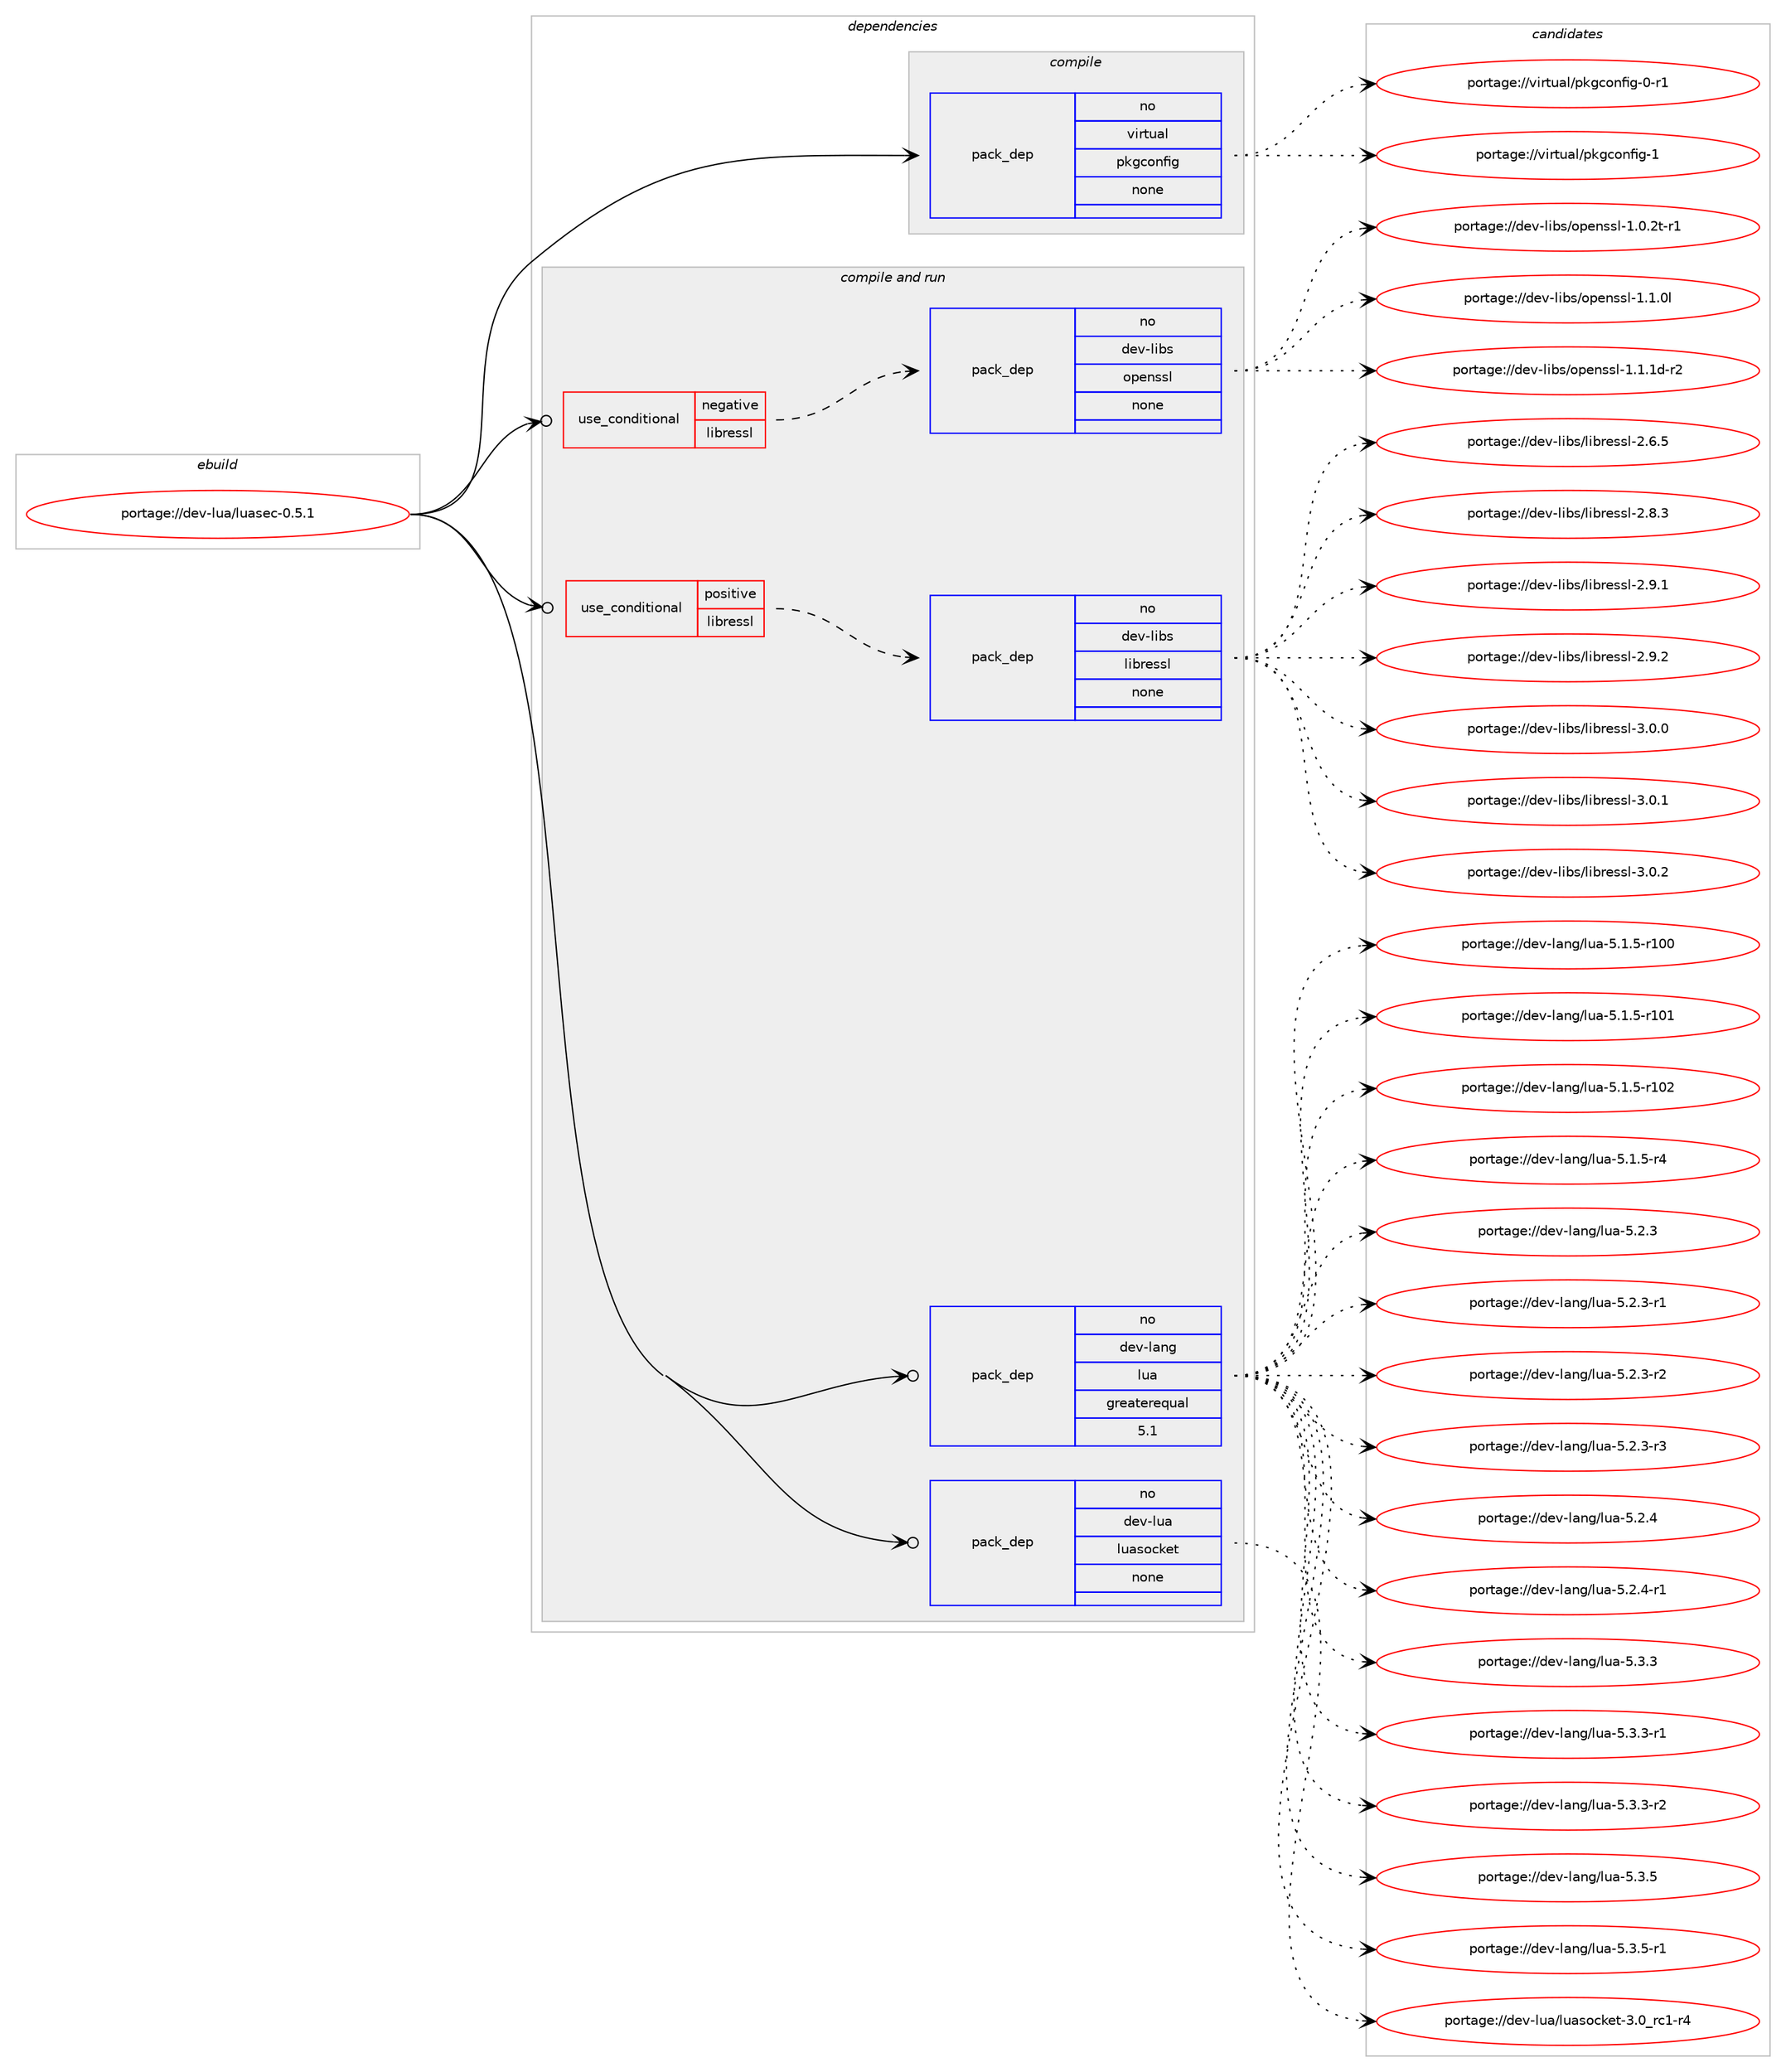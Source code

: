 digraph prolog {

# *************
# Graph options
# *************

newrank=true;
concentrate=true;
compound=true;
graph [rankdir=LR,fontname=Helvetica,fontsize=10,ranksep=1.5];#, ranksep=2.5, nodesep=0.2];
edge  [arrowhead=vee];
node  [fontname=Helvetica,fontsize=10];

# **********
# The ebuild
# **********

subgraph cluster_leftcol {
color=gray;
rank=same;
label=<<i>ebuild</i>>;
id [label="portage://dev-lua/luasec-0.5.1", color=red, width=4, href="../dev-lua/luasec-0.5.1.svg"];
}

# ****************
# The dependencies
# ****************

subgraph cluster_midcol {
color=gray;
label=<<i>dependencies</i>>;
subgraph cluster_compile {
fillcolor="#eeeeee";
style=filled;
label=<<i>compile</i>>;
subgraph pack80080 {
dependency105524 [label=<<TABLE BORDER="0" CELLBORDER="1" CELLSPACING="0" CELLPADDING="4" WIDTH="220"><TR><TD ROWSPAN="6" CELLPADDING="30">pack_dep</TD></TR><TR><TD WIDTH="110">no</TD></TR><TR><TD>virtual</TD></TR><TR><TD>pkgconfig</TD></TR><TR><TD>none</TD></TR><TR><TD></TD></TR></TABLE>>, shape=none, color=blue];
}
id:e -> dependency105524:w [weight=20,style="solid",arrowhead="vee"];
}
subgraph cluster_compileandrun {
fillcolor="#eeeeee";
style=filled;
label=<<i>compile and run</i>>;
subgraph cond22297 {
dependency105525 [label=<<TABLE BORDER="0" CELLBORDER="1" CELLSPACING="0" CELLPADDING="4"><TR><TD ROWSPAN="3" CELLPADDING="10">use_conditional</TD></TR><TR><TD>negative</TD></TR><TR><TD>libressl</TD></TR></TABLE>>, shape=none, color=red];
subgraph pack80081 {
dependency105526 [label=<<TABLE BORDER="0" CELLBORDER="1" CELLSPACING="0" CELLPADDING="4" WIDTH="220"><TR><TD ROWSPAN="6" CELLPADDING="30">pack_dep</TD></TR><TR><TD WIDTH="110">no</TD></TR><TR><TD>dev-libs</TD></TR><TR><TD>openssl</TD></TR><TR><TD>none</TD></TR><TR><TD></TD></TR></TABLE>>, shape=none, color=blue];
}
dependency105525:e -> dependency105526:w [weight=20,style="dashed",arrowhead="vee"];
}
id:e -> dependency105525:w [weight=20,style="solid",arrowhead="odotvee"];
subgraph cond22298 {
dependency105527 [label=<<TABLE BORDER="0" CELLBORDER="1" CELLSPACING="0" CELLPADDING="4"><TR><TD ROWSPAN="3" CELLPADDING="10">use_conditional</TD></TR><TR><TD>positive</TD></TR><TR><TD>libressl</TD></TR></TABLE>>, shape=none, color=red];
subgraph pack80082 {
dependency105528 [label=<<TABLE BORDER="0" CELLBORDER="1" CELLSPACING="0" CELLPADDING="4" WIDTH="220"><TR><TD ROWSPAN="6" CELLPADDING="30">pack_dep</TD></TR><TR><TD WIDTH="110">no</TD></TR><TR><TD>dev-libs</TD></TR><TR><TD>libressl</TD></TR><TR><TD>none</TD></TR><TR><TD></TD></TR></TABLE>>, shape=none, color=blue];
}
dependency105527:e -> dependency105528:w [weight=20,style="dashed",arrowhead="vee"];
}
id:e -> dependency105527:w [weight=20,style="solid",arrowhead="odotvee"];
subgraph pack80083 {
dependency105529 [label=<<TABLE BORDER="0" CELLBORDER="1" CELLSPACING="0" CELLPADDING="4" WIDTH="220"><TR><TD ROWSPAN="6" CELLPADDING="30">pack_dep</TD></TR><TR><TD WIDTH="110">no</TD></TR><TR><TD>dev-lang</TD></TR><TR><TD>lua</TD></TR><TR><TD>greaterequal</TD></TR><TR><TD>5.1</TD></TR></TABLE>>, shape=none, color=blue];
}
id:e -> dependency105529:w [weight=20,style="solid",arrowhead="odotvee"];
subgraph pack80084 {
dependency105530 [label=<<TABLE BORDER="0" CELLBORDER="1" CELLSPACING="0" CELLPADDING="4" WIDTH="220"><TR><TD ROWSPAN="6" CELLPADDING="30">pack_dep</TD></TR><TR><TD WIDTH="110">no</TD></TR><TR><TD>dev-lua</TD></TR><TR><TD>luasocket</TD></TR><TR><TD>none</TD></TR><TR><TD></TD></TR></TABLE>>, shape=none, color=blue];
}
id:e -> dependency105530:w [weight=20,style="solid",arrowhead="odotvee"];
}
subgraph cluster_run {
fillcolor="#eeeeee";
style=filled;
label=<<i>run</i>>;
}
}

# **************
# The candidates
# **************

subgraph cluster_choices {
rank=same;
color=gray;
label=<<i>candidates</i>>;

subgraph choice80080 {
color=black;
nodesep=1;
choiceportage11810511411611797108471121071039911111010210510345484511449 [label="portage://virtual/pkgconfig-0-r1", color=red, width=4,href="../virtual/pkgconfig-0-r1.svg"];
choiceportage1181051141161179710847112107103991111101021051034549 [label="portage://virtual/pkgconfig-1", color=red, width=4,href="../virtual/pkgconfig-1.svg"];
dependency105524:e -> choiceportage11810511411611797108471121071039911111010210510345484511449:w [style=dotted,weight="100"];
dependency105524:e -> choiceportage1181051141161179710847112107103991111101021051034549:w [style=dotted,weight="100"];
}
subgraph choice80081 {
color=black;
nodesep=1;
choiceportage1001011184510810598115471111121011101151151084549464846501164511449 [label="portage://dev-libs/openssl-1.0.2t-r1", color=red, width=4,href="../dev-libs/openssl-1.0.2t-r1.svg"];
choiceportage100101118451081059811547111112101110115115108454946494648108 [label="portage://dev-libs/openssl-1.1.0l", color=red, width=4,href="../dev-libs/openssl-1.1.0l.svg"];
choiceportage1001011184510810598115471111121011101151151084549464946491004511450 [label="portage://dev-libs/openssl-1.1.1d-r2", color=red, width=4,href="../dev-libs/openssl-1.1.1d-r2.svg"];
dependency105526:e -> choiceportage1001011184510810598115471111121011101151151084549464846501164511449:w [style=dotted,weight="100"];
dependency105526:e -> choiceportage100101118451081059811547111112101110115115108454946494648108:w [style=dotted,weight="100"];
dependency105526:e -> choiceportage1001011184510810598115471111121011101151151084549464946491004511450:w [style=dotted,weight="100"];
}
subgraph choice80082 {
color=black;
nodesep=1;
choiceportage10010111845108105981154710810598114101115115108455046544653 [label="portage://dev-libs/libressl-2.6.5", color=red, width=4,href="../dev-libs/libressl-2.6.5.svg"];
choiceportage10010111845108105981154710810598114101115115108455046564651 [label="portage://dev-libs/libressl-2.8.3", color=red, width=4,href="../dev-libs/libressl-2.8.3.svg"];
choiceportage10010111845108105981154710810598114101115115108455046574649 [label="portage://dev-libs/libressl-2.9.1", color=red, width=4,href="../dev-libs/libressl-2.9.1.svg"];
choiceportage10010111845108105981154710810598114101115115108455046574650 [label="portage://dev-libs/libressl-2.9.2", color=red, width=4,href="../dev-libs/libressl-2.9.2.svg"];
choiceportage10010111845108105981154710810598114101115115108455146484648 [label="portage://dev-libs/libressl-3.0.0", color=red, width=4,href="../dev-libs/libressl-3.0.0.svg"];
choiceportage10010111845108105981154710810598114101115115108455146484649 [label="portage://dev-libs/libressl-3.0.1", color=red, width=4,href="../dev-libs/libressl-3.0.1.svg"];
choiceportage10010111845108105981154710810598114101115115108455146484650 [label="portage://dev-libs/libressl-3.0.2", color=red, width=4,href="../dev-libs/libressl-3.0.2.svg"];
dependency105528:e -> choiceportage10010111845108105981154710810598114101115115108455046544653:w [style=dotted,weight="100"];
dependency105528:e -> choiceportage10010111845108105981154710810598114101115115108455046564651:w [style=dotted,weight="100"];
dependency105528:e -> choiceportage10010111845108105981154710810598114101115115108455046574649:w [style=dotted,weight="100"];
dependency105528:e -> choiceportage10010111845108105981154710810598114101115115108455046574650:w [style=dotted,weight="100"];
dependency105528:e -> choiceportage10010111845108105981154710810598114101115115108455146484648:w [style=dotted,weight="100"];
dependency105528:e -> choiceportage10010111845108105981154710810598114101115115108455146484649:w [style=dotted,weight="100"];
dependency105528:e -> choiceportage10010111845108105981154710810598114101115115108455146484650:w [style=dotted,weight="100"];
}
subgraph choice80083 {
color=black;
nodesep=1;
choiceportage1001011184510897110103471081179745534649465345114494848 [label="portage://dev-lang/lua-5.1.5-r100", color=red, width=4,href="../dev-lang/lua-5.1.5-r100.svg"];
choiceportage1001011184510897110103471081179745534649465345114494849 [label="portage://dev-lang/lua-5.1.5-r101", color=red, width=4,href="../dev-lang/lua-5.1.5-r101.svg"];
choiceportage1001011184510897110103471081179745534649465345114494850 [label="portage://dev-lang/lua-5.1.5-r102", color=red, width=4,href="../dev-lang/lua-5.1.5-r102.svg"];
choiceportage100101118451089711010347108117974553464946534511452 [label="portage://dev-lang/lua-5.1.5-r4", color=red, width=4,href="../dev-lang/lua-5.1.5-r4.svg"];
choiceportage10010111845108971101034710811797455346504651 [label="portage://dev-lang/lua-5.2.3", color=red, width=4,href="../dev-lang/lua-5.2.3.svg"];
choiceportage100101118451089711010347108117974553465046514511449 [label="portage://dev-lang/lua-5.2.3-r1", color=red, width=4,href="../dev-lang/lua-5.2.3-r1.svg"];
choiceportage100101118451089711010347108117974553465046514511450 [label="portage://dev-lang/lua-5.2.3-r2", color=red, width=4,href="../dev-lang/lua-5.2.3-r2.svg"];
choiceportage100101118451089711010347108117974553465046514511451 [label="portage://dev-lang/lua-5.2.3-r3", color=red, width=4,href="../dev-lang/lua-5.2.3-r3.svg"];
choiceportage10010111845108971101034710811797455346504652 [label="portage://dev-lang/lua-5.2.4", color=red, width=4,href="../dev-lang/lua-5.2.4.svg"];
choiceportage100101118451089711010347108117974553465046524511449 [label="portage://dev-lang/lua-5.2.4-r1", color=red, width=4,href="../dev-lang/lua-5.2.4-r1.svg"];
choiceportage10010111845108971101034710811797455346514651 [label="portage://dev-lang/lua-5.3.3", color=red, width=4,href="../dev-lang/lua-5.3.3.svg"];
choiceportage100101118451089711010347108117974553465146514511449 [label="portage://dev-lang/lua-5.3.3-r1", color=red, width=4,href="../dev-lang/lua-5.3.3-r1.svg"];
choiceportage100101118451089711010347108117974553465146514511450 [label="portage://dev-lang/lua-5.3.3-r2", color=red, width=4,href="../dev-lang/lua-5.3.3-r2.svg"];
choiceportage10010111845108971101034710811797455346514653 [label="portage://dev-lang/lua-5.3.5", color=red, width=4,href="../dev-lang/lua-5.3.5.svg"];
choiceportage100101118451089711010347108117974553465146534511449 [label="portage://dev-lang/lua-5.3.5-r1", color=red, width=4,href="../dev-lang/lua-5.3.5-r1.svg"];
dependency105529:e -> choiceportage1001011184510897110103471081179745534649465345114494848:w [style=dotted,weight="100"];
dependency105529:e -> choiceportage1001011184510897110103471081179745534649465345114494849:w [style=dotted,weight="100"];
dependency105529:e -> choiceportage1001011184510897110103471081179745534649465345114494850:w [style=dotted,weight="100"];
dependency105529:e -> choiceportage100101118451089711010347108117974553464946534511452:w [style=dotted,weight="100"];
dependency105529:e -> choiceportage10010111845108971101034710811797455346504651:w [style=dotted,weight="100"];
dependency105529:e -> choiceportage100101118451089711010347108117974553465046514511449:w [style=dotted,weight="100"];
dependency105529:e -> choiceportage100101118451089711010347108117974553465046514511450:w [style=dotted,weight="100"];
dependency105529:e -> choiceportage100101118451089711010347108117974553465046514511451:w [style=dotted,weight="100"];
dependency105529:e -> choiceportage10010111845108971101034710811797455346504652:w [style=dotted,weight="100"];
dependency105529:e -> choiceportage100101118451089711010347108117974553465046524511449:w [style=dotted,weight="100"];
dependency105529:e -> choiceportage10010111845108971101034710811797455346514651:w [style=dotted,weight="100"];
dependency105529:e -> choiceportage100101118451089711010347108117974553465146514511449:w [style=dotted,weight="100"];
dependency105529:e -> choiceportage100101118451089711010347108117974553465146514511450:w [style=dotted,weight="100"];
dependency105529:e -> choiceportage10010111845108971101034710811797455346514653:w [style=dotted,weight="100"];
dependency105529:e -> choiceportage100101118451089711010347108117974553465146534511449:w [style=dotted,weight="100"];
}
subgraph choice80084 {
color=black;
nodesep=1;
choiceportage1001011184510811797471081179711511199107101116455146489511499494511452 [label="portage://dev-lua/luasocket-3.0_rc1-r4", color=red, width=4,href="../dev-lua/luasocket-3.0_rc1-r4.svg"];
dependency105530:e -> choiceportage1001011184510811797471081179711511199107101116455146489511499494511452:w [style=dotted,weight="100"];
}
}

}
